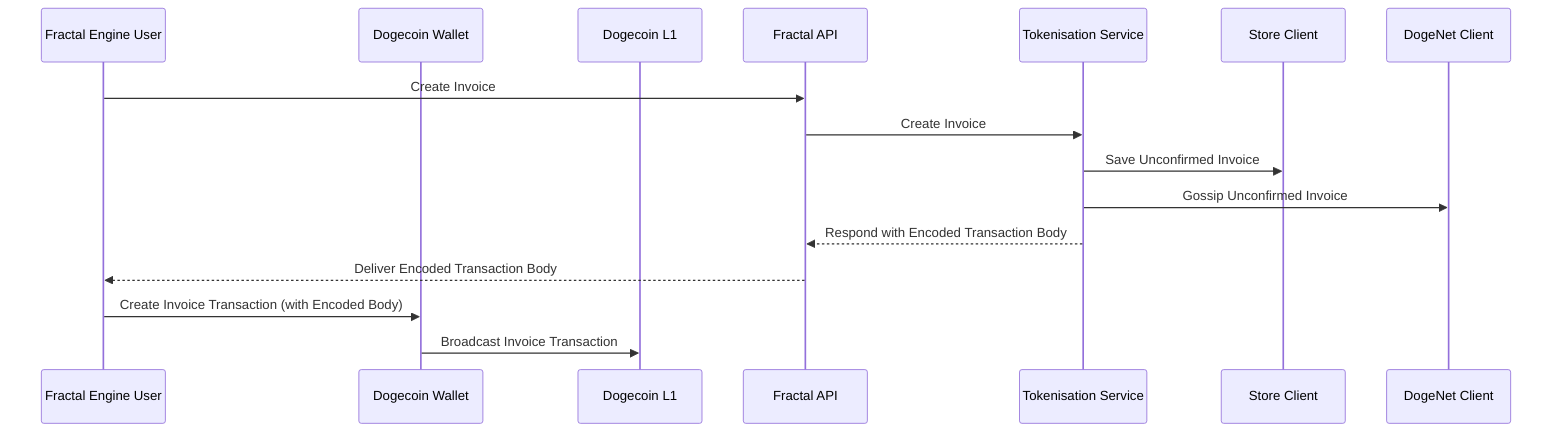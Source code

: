 sequenceDiagram
    participant User as Fractal Engine User
    participant Wallet as Dogecoin Wallet
    participant DogecoinL1 as Dogecoin L1
    participant API as Fractal API
    participant TokenSvc as Tokenisation Service
    participant StoreClient as Store Client
    participant DogeNetClient as DogeNet Client

    User->>API: Create Invoice
    API->>TokenSvc: Create Invoice
    TokenSvc->>StoreClient: Save Unconfirmed Invoice
    TokenSvc->>DogeNetClient: Gossip Unconfirmed Invoice
    TokenSvc-->>API: Respond with Encoded Transaction Body
    API-->>User: Deliver Encoded Transaction Body

    User->>Wallet: Create Invoice Transaction (with Encoded Body)
    Wallet->>DogecoinL1: Broadcast Invoice Transaction